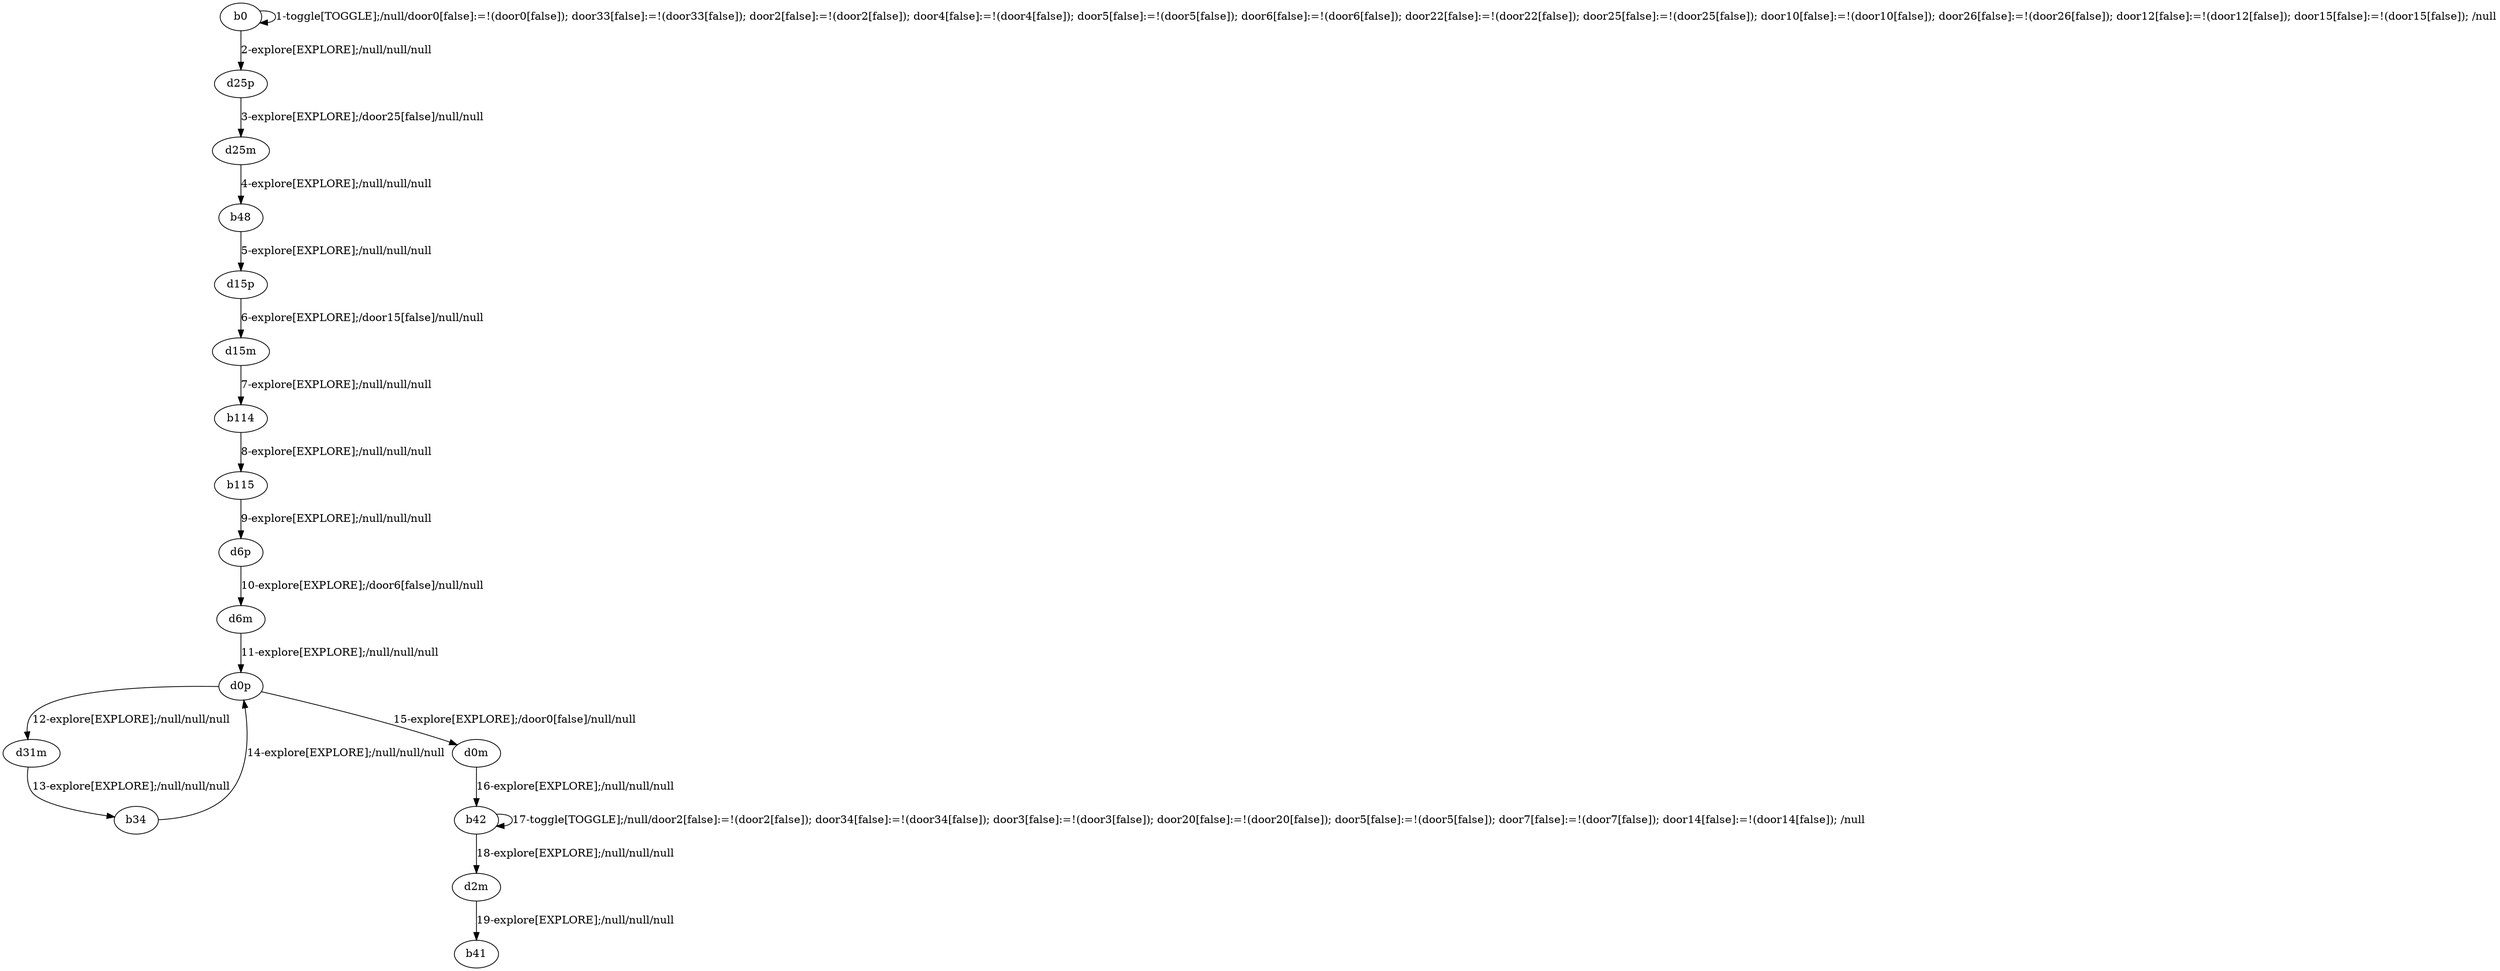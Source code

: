 # Total number of goals covered by this test: 1
# d2m --> b41

digraph g {
"b0" -> "b0" [label = "1-toggle[TOGGLE];/null/door0[false]:=!(door0[false]); door33[false]:=!(door33[false]); door2[false]:=!(door2[false]); door4[false]:=!(door4[false]); door5[false]:=!(door5[false]); door6[false]:=!(door6[false]); door22[false]:=!(door22[false]); door25[false]:=!(door25[false]); door10[false]:=!(door10[false]); door26[false]:=!(door26[false]); door12[false]:=!(door12[false]); door15[false]:=!(door15[false]); /null"];
"b0" -> "d25p" [label = "2-explore[EXPLORE];/null/null/null"];
"d25p" -> "d25m" [label = "3-explore[EXPLORE];/door25[false]/null/null"];
"d25m" -> "b48" [label = "4-explore[EXPLORE];/null/null/null"];
"b48" -> "d15p" [label = "5-explore[EXPLORE];/null/null/null"];
"d15p" -> "d15m" [label = "6-explore[EXPLORE];/door15[false]/null/null"];
"d15m" -> "b114" [label = "7-explore[EXPLORE];/null/null/null"];
"b114" -> "b115" [label = "8-explore[EXPLORE];/null/null/null"];
"b115" -> "d6p" [label = "9-explore[EXPLORE];/null/null/null"];
"d6p" -> "d6m" [label = "10-explore[EXPLORE];/door6[false]/null/null"];
"d6m" -> "d0p" [label = "11-explore[EXPLORE];/null/null/null"];
"d0p" -> "d31m" [label = "12-explore[EXPLORE];/null/null/null"];
"d31m" -> "b34" [label = "13-explore[EXPLORE];/null/null/null"];
"b34" -> "d0p" [label = "14-explore[EXPLORE];/null/null/null"];
"d0p" -> "d0m" [label = "15-explore[EXPLORE];/door0[false]/null/null"];
"d0m" -> "b42" [label = "16-explore[EXPLORE];/null/null/null"];
"b42" -> "b42" [label = "17-toggle[TOGGLE];/null/door2[false]:=!(door2[false]); door34[false]:=!(door34[false]); door3[false]:=!(door3[false]); door20[false]:=!(door20[false]); door5[false]:=!(door5[false]); door7[false]:=!(door7[false]); door14[false]:=!(door14[false]); /null"];
"b42" -> "d2m" [label = "18-explore[EXPLORE];/null/null/null"];
"d2m" -> "b41" [label = "19-explore[EXPLORE];/null/null/null"];
}
